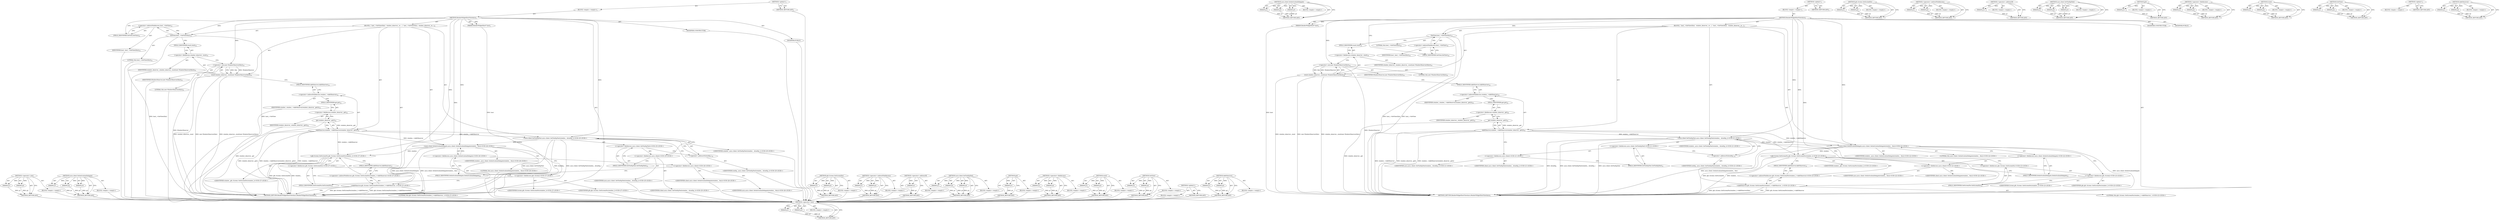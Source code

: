 digraph "AddObserver" {
vulnerable_106 [label=<(METHOD,&lt;operator&gt;.new)>];
vulnerable_107 [label=<(PARAM,p1)>];
vulnerable_108 [label=<(PARAM,p2)>];
vulnerable_109 [label=<(BLOCK,&lt;empty&gt;,&lt;empty&gt;)>];
vulnerable_110 [label=<(METHOD_RETURN,ANY)>];
vulnerable_130 [label=<(METHOD,aura.client.SetActivationDelegate)>];
vulnerable_131 [label=<(PARAM,p1)>];
vulnerable_132 [label=<(PARAM,p2)>];
vulnerable_133 [label=<(PARAM,p3)>];
vulnerable_134 [label=<(BLOCK,&lt;empty&gt;,&lt;empty&gt;)>];
vulnerable_135 [label=<(METHOD_RETURN,ANY)>];
vulnerable_6 [label=<(METHOD,&lt;global&gt;)<SUB>1</SUB>>];
vulnerable_7 [label=<(BLOCK,&lt;empty&gt;,&lt;empty&gt;)<SUB>1</SUB>>];
vulnerable_8 [label=<(METHOD,RenderWidgetHostViewAura)<SUB>1</SUB>>];
vulnerable_9 [label=<(PARAM,RenderWidgetHost* host)<SUB>1</SUB>>];
vulnerable_10 [label=<(BLOCK,{
  host_-&gt;SetView(this);
  window_observer_.re...,{
  host_-&gt;SetView(this);
  window_observer_.re...)<SUB>21</SUB>>];
vulnerable_11 [label=<(SetView,host_-&gt;SetView(this))<SUB>22</SUB>>];
vulnerable_12 [label=<(&lt;operator&gt;.indirectFieldAccess,host_-&gt;SetView)<SUB>22</SUB>>];
vulnerable_13 [label=<(IDENTIFIER,host_,host_-&gt;SetView(this))<SUB>22</SUB>>];
vulnerable_14 [label=<(FIELD_IDENTIFIER,SetView,SetView)<SUB>22</SUB>>];
vulnerable_15 [label=<(LITERAL,this,host_-&gt;SetView(this))<SUB>22</SUB>>];
vulnerable_16 [label=<(reset,window_observer_.reset(new WindowObserver(this)))<SUB>23</SUB>>];
vulnerable_17 [label=<(&lt;operator&gt;.fieldAccess,window_observer_.reset)<SUB>23</SUB>>];
vulnerable_18 [label=<(IDENTIFIER,window_observer_,window_observer_.reset(new WindowObserver(this)))<SUB>23</SUB>>];
vulnerable_19 [label=<(FIELD_IDENTIFIER,reset,reset)<SUB>23</SUB>>];
vulnerable_20 [label=<(&lt;operator&gt;.new,new WindowObserver(this))<SUB>23</SUB>>];
vulnerable_21 [label=<(IDENTIFIER,WindowObserver,new WindowObserver(this))<SUB>23</SUB>>];
vulnerable_22 [label=<(LITERAL,this,new WindowObserver(this))<SUB>23</SUB>>];
vulnerable_23 [label=<(AddObserver,window_-&gt;AddObserver(window_observer_.get()))<SUB>24</SUB>>];
vulnerable_24 [label=<(&lt;operator&gt;.indirectFieldAccess,window_-&gt;AddObserver)<SUB>24</SUB>>];
vulnerable_25 [label=<(IDENTIFIER,window_,window_-&gt;AddObserver(window_observer_.get()))<SUB>24</SUB>>];
vulnerable_26 [label=<(FIELD_IDENTIFIER,AddObserver,AddObserver)<SUB>24</SUB>>];
vulnerable_27 [label=<(get,window_observer_.get())<SUB>24</SUB>>];
vulnerable_28 [label=<(&lt;operator&gt;.fieldAccess,window_observer_.get)<SUB>24</SUB>>];
vulnerable_29 [label=<(IDENTIFIER,window_observer_,window_observer_.get())<SUB>24</SUB>>];
vulnerable_30 [label=<(FIELD_IDENTIFIER,get,get)<SUB>24</SUB>>];
vulnerable_31 [label="<(aura.client.SetTooltipText,aura::client::SetTooltipText(window_, &amp;tooltip_))<SUB>25</SUB>>"];
vulnerable_32 [label="<(&lt;operator&gt;.fieldAccess,aura::client::SetTooltipText)<SUB>25</SUB>>"];
vulnerable_33 [label="<(&lt;operator&gt;.fieldAccess,aura::client)<SUB>25</SUB>>"];
vulnerable_34 [label="<(IDENTIFIER,aura,aura::client::SetTooltipText(window_, &amp;tooltip_))<SUB>25</SUB>>"];
vulnerable_35 [label="<(IDENTIFIER,client,aura::client::SetTooltipText(window_, &amp;tooltip_))<SUB>25</SUB>>"];
vulnerable_36 [label=<(FIELD_IDENTIFIER,SetTooltipText,SetTooltipText)<SUB>25</SUB>>];
vulnerable_37 [label="<(IDENTIFIER,window_,aura::client::SetTooltipText(window_, &amp;tooltip_))<SUB>25</SUB>>"];
vulnerable_38 [label=<(&lt;operator&gt;.addressOf,&amp;tooltip_)<SUB>25</SUB>>];
vulnerable_39 [label="<(IDENTIFIER,tooltip_,aura::client::SetTooltipText(window_, &amp;tooltip_))<SUB>25</SUB>>"];
vulnerable_40 [label="<(aura.client.SetActivationDelegate,aura::client::SetActivationDelegate(window_, this))<SUB>26</SUB>>"];
vulnerable_41 [label="<(&lt;operator&gt;.fieldAccess,aura::client::SetActivationDelegate)<SUB>26</SUB>>"];
vulnerable_42 [label="<(&lt;operator&gt;.fieldAccess,aura::client)<SUB>26</SUB>>"];
vulnerable_43 [label="<(IDENTIFIER,aura,aura::client::SetActivationDelegate(window_, this))<SUB>26</SUB>>"];
vulnerable_44 [label="<(IDENTIFIER,client,aura::client::SetActivationDelegate(window_, this))<SUB>26</SUB>>"];
vulnerable_45 [label=<(FIELD_IDENTIFIER,SetActivationDelegate,SetActivationDelegate)<SUB>26</SUB>>];
vulnerable_46 [label="<(IDENTIFIER,window_,aura::client::SetActivationDelegate(window_, this))<SUB>26</SUB>>"];
vulnerable_47 [label="<(LITERAL,this,aura::client::SetActivationDelegate(window_, this))<SUB>26</SUB>>"];
vulnerable_48 [label="<(AddObserver,gfx::Screen::GetScreenFor(window_)-&gt;AddObserver...)<SUB>27</SUB>>"];
vulnerable_49 [label="<(&lt;operator&gt;.indirectFieldAccess,gfx::Screen::GetScreenFor(window_)-&gt;AddObserver)<SUB>27</SUB>>"];
vulnerable_50 [label="<(gfx.Screen.GetScreenFor,gfx::Screen::GetScreenFor(window_))<SUB>27</SUB>>"];
vulnerable_51 [label="<(&lt;operator&gt;.fieldAccess,gfx::Screen::GetScreenFor)<SUB>27</SUB>>"];
vulnerable_52 [label="<(&lt;operator&gt;.fieldAccess,gfx::Screen)<SUB>27</SUB>>"];
vulnerable_53 [label="<(IDENTIFIER,gfx,gfx::Screen::GetScreenFor(window_))<SUB>27</SUB>>"];
vulnerable_54 [label="<(IDENTIFIER,Screen,gfx::Screen::GetScreenFor(window_))<SUB>27</SUB>>"];
vulnerable_55 [label=<(FIELD_IDENTIFIER,GetScreenFor,GetScreenFor)<SUB>27</SUB>>];
vulnerable_56 [label="<(IDENTIFIER,window_,gfx::Screen::GetScreenFor(window_))<SUB>27</SUB>>"];
vulnerable_57 [label=<(FIELD_IDENTIFIER,AddObserver,AddObserver)<SUB>27</SUB>>];
vulnerable_58 [label="<(LITERAL,this,gfx::Screen::GetScreenFor(window_)-&gt;AddObserver...)<SUB>27</SUB>>"];
vulnerable_59 [label=<(MODIFIER,CONSTRUCTOR)>];
vulnerable_60 [label=<(MODIFIER,PUBLIC)>];
vulnerable_61 [label=<(METHOD_RETURN,RenderWidgetHostViewAura.RenderWidgetHostViewAura)<SUB>1</SUB>>];
vulnerable_63 [label=<(METHOD_RETURN,ANY)<SUB>1</SUB>>];
vulnerable_136 [label=<(METHOD,gfx.Screen.GetScreenFor)>];
vulnerable_137 [label=<(PARAM,p1)>];
vulnerable_138 [label=<(PARAM,p2)>];
vulnerable_139 [label=<(BLOCK,&lt;empty&gt;,&lt;empty&gt;)>];
vulnerable_140 [label=<(METHOD_RETURN,ANY)>];
vulnerable_91 [label=<(METHOD,&lt;operator&gt;.indirectFieldAccess)>];
vulnerable_92 [label=<(PARAM,p1)>];
vulnerable_93 [label=<(PARAM,p2)>];
vulnerable_94 [label=<(BLOCK,&lt;empty&gt;,&lt;empty&gt;)>];
vulnerable_95 [label=<(METHOD_RETURN,ANY)>];
vulnerable_126 [label=<(METHOD,&lt;operator&gt;.addressOf)>];
vulnerable_127 [label=<(PARAM,p1)>];
vulnerable_128 [label=<(BLOCK,&lt;empty&gt;,&lt;empty&gt;)>];
vulnerable_129 [label=<(METHOD_RETURN,ANY)>];
vulnerable_120 [label=<(METHOD,aura.client.SetTooltipText)>];
vulnerable_121 [label=<(PARAM,p1)>];
vulnerable_122 [label=<(PARAM,p2)>];
vulnerable_123 [label=<(PARAM,p3)>];
vulnerable_124 [label=<(BLOCK,&lt;empty&gt;,&lt;empty&gt;)>];
vulnerable_125 [label=<(METHOD_RETURN,ANY)>];
vulnerable_116 [label=<(METHOD,get)>];
vulnerable_117 [label=<(PARAM,p1)>];
vulnerable_118 [label=<(BLOCK,&lt;empty&gt;,&lt;empty&gt;)>];
vulnerable_119 [label=<(METHOD_RETURN,ANY)>];
vulnerable_101 [label=<(METHOD,&lt;operator&gt;.fieldAccess)>];
vulnerable_102 [label=<(PARAM,p1)>];
vulnerable_103 [label=<(PARAM,p2)>];
vulnerable_104 [label=<(BLOCK,&lt;empty&gt;,&lt;empty&gt;)>];
vulnerable_105 [label=<(METHOD_RETURN,ANY)>];
vulnerable_96 [label=<(METHOD,reset)>];
vulnerable_97 [label=<(PARAM,p1)>];
vulnerable_98 [label=<(PARAM,p2)>];
vulnerable_99 [label=<(BLOCK,&lt;empty&gt;,&lt;empty&gt;)>];
vulnerable_100 [label=<(METHOD_RETURN,ANY)>];
vulnerable_86 [label=<(METHOD,SetView)>];
vulnerable_87 [label=<(PARAM,p1)>];
vulnerable_88 [label=<(PARAM,p2)>];
vulnerable_89 [label=<(BLOCK,&lt;empty&gt;,&lt;empty&gt;)>];
vulnerable_90 [label=<(METHOD_RETURN,ANY)>];
vulnerable_80 [label=<(METHOD,&lt;global&gt;)<SUB>1</SUB>>];
vulnerable_81 [label=<(BLOCK,&lt;empty&gt;,&lt;empty&gt;)>];
vulnerable_82 [label=<(METHOD_RETURN,ANY)>];
vulnerable_111 [label=<(METHOD,AddObserver)>];
vulnerable_112 [label=<(PARAM,p1)>];
vulnerable_113 [label=<(PARAM,p2)>];
vulnerable_114 [label=<(BLOCK,&lt;empty&gt;,&lt;empty&gt;)>];
vulnerable_115 [label=<(METHOD_RETURN,ANY)>];
fixed_106 [label=<(METHOD,&lt;operator&gt;.new)>];
fixed_107 [label=<(PARAM,p1)>];
fixed_108 [label=<(PARAM,p2)>];
fixed_109 [label=<(BLOCK,&lt;empty&gt;,&lt;empty&gt;)>];
fixed_110 [label=<(METHOD_RETURN,ANY)>];
fixed_130 [label=<(METHOD,aura.client.SetActivationDelegate)>];
fixed_131 [label=<(PARAM,p1)>];
fixed_132 [label=<(PARAM,p2)>];
fixed_133 [label=<(PARAM,p3)>];
fixed_134 [label=<(BLOCK,&lt;empty&gt;,&lt;empty&gt;)>];
fixed_135 [label=<(METHOD_RETURN,ANY)>];
fixed_6 [label=<(METHOD,&lt;global&gt;)<SUB>1</SUB>>];
fixed_7 [label=<(BLOCK,&lt;empty&gt;,&lt;empty&gt;)<SUB>1</SUB>>];
fixed_8 [label=<(METHOD,RenderWidgetHostViewAura)<SUB>1</SUB>>];
fixed_9 [label=<(PARAM,RenderWidgetHost* host)<SUB>1</SUB>>];
fixed_10 [label=<(BLOCK,{
  host_-&gt;SetView(this);
  window_observer_.re...,{
  host_-&gt;SetView(this);
  window_observer_.re...)<SUB>17</SUB>>];
fixed_11 [label=<(SetView,host_-&gt;SetView(this))<SUB>18</SUB>>];
fixed_12 [label=<(&lt;operator&gt;.indirectFieldAccess,host_-&gt;SetView)<SUB>18</SUB>>];
fixed_13 [label=<(IDENTIFIER,host_,host_-&gt;SetView(this))<SUB>18</SUB>>];
fixed_14 [label=<(FIELD_IDENTIFIER,SetView,SetView)<SUB>18</SUB>>];
fixed_15 [label=<(LITERAL,this,host_-&gt;SetView(this))<SUB>18</SUB>>];
fixed_16 [label=<(reset,window_observer_.reset(new WindowObserver(this)))<SUB>19</SUB>>];
fixed_17 [label=<(&lt;operator&gt;.fieldAccess,window_observer_.reset)<SUB>19</SUB>>];
fixed_18 [label=<(IDENTIFIER,window_observer_,window_observer_.reset(new WindowObserver(this)))<SUB>19</SUB>>];
fixed_19 [label=<(FIELD_IDENTIFIER,reset,reset)<SUB>19</SUB>>];
fixed_20 [label=<(&lt;operator&gt;.new,new WindowObserver(this))<SUB>19</SUB>>];
fixed_21 [label=<(IDENTIFIER,WindowObserver,new WindowObserver(this))<SUB>19</SUB>>];
fixed_22 [label=<(LITERAL,this,new WindowObserver(this))<SUB>19</SUB>>];
fixed_23 [label=<(AddObserver,window_-&gt;AddObserver(window_observer_.get()))<SUB>20</SUB>>];
fixed_24 [label=<(&lt;operator&gt;.indirectFieldAccess,window_-&gt;AddObserver)<SUB>20</SUB>>];
fixed_25 [label=<(IDENTIFIER,window_,window_-&gt;AddObserver(window_observer_.get()))<SUB>20</SUB>>];
fixed_26 [label=<(FIELD_IDENTIFIER,AddObserver,AddObserver)<SUB>20</SUB>>];
fixed_27 [label=<(get,window_observer_.get())<SUB>20</SUB>>];
fixed_28 [label=<(&lt;operator&gt;.fieldAccess,window_observer_.get)<SUB>20</SUB>>];
fixed_29 [label=<(IDENTIFIER,window_observer_,window_observer_.get())<SUB>20</SUB>>];
fixed_30 [label=<(FIELD_IDENTIFIER,get,get)<SUB>20</SUB>>];
fixed_31 [label="<(aura.client.SetTooltipText,aura::client::SetTooltipText(window_, &amp;tooltip_))<SUB>21</SUB>>"];
fixed_32 [label="<(&lt;operator&gt;.fieldAccess,aura::client::SetTooltipText)<SUB>21</SUB>>"];
fixed_33 [label="<(&lt;operator&gt;.fieldAccess,aura::client)<SUB>21</SUB>>"];
fixed_34 [label="<(IDENTIFIER,aura,aura::client::SetTooltipText(window_, &amp;tooltip_))<SUB>21</SUB>>"];
fixed_35 [label="<(IDENTIFIER,client,aura::client::SetTooltipText(window_, &amp;tooltip_))<SUB>21</SUB>>"];
fixed_36 [label=<(FIELD_IDENTIFIER,SetTooltipText,SetTooltipText)<SUB>21</SUB>>];
fixed_37 [label="<(IDENTIFIER,window_,aura::client::SetTooltipText(window_, &amp;tooltip_))<SUB>21</SUB>>"];
fixed_38 [label=<(&lt;operator&gt;.addressOf,&amp;tooltip_)<SUB>21</SUB>>];
fixed_39 [label="<(IDENTIFIER,tooltip_,aura::client::SetTooltipText(window_, &amp;tooltip_))<SUB>21</SUB>>"];
fixed_40 [label="<(aura.client.SetActivationDelegate,aura::client::SetActivationDelegate(window_, this))<SUB>22</SUB>>"];
fixed_41 [label="<(&lt;operator&gt;.fieldAccess,aura::client::SetActivationDelegate)<SUB>22</SUB>>"];
fixed_42 [label="<(&lt;operator&gt;.fieldAccess,aura::client)<SUB>22</SUB>>"];
fixed_43 [label="<(IDENTIFIER,aura,aura::client::SetActivationDelegate(window_, this))<SUB>22</SUB>>"];
fixed_44 [label="<(IDENTIFIER,client,aura::client::SetActivationDelegate(window_, this))<SUB>22</SUB>>"];
fixed_45 [label=<(FIELD_IDENTIFIER,SetActivationDelegate,SetActivationDelegate)<SUB>22</SUB>>];
fixed_46 [label="<(IDENTIFIER,window_,aura::client::SetActivationDelegate(window_, this))<SUB>22</SUB>>"];
fixed_47 [label="<(LITERAL,this,aura::client::SetActivationDelegate(window_, this))<SUB>22</SUB>>"];
fixed_48 [label="<(AddObserver,gfx::Screen::GetScreenFor(window_)-&gt;AddObserver...)<SUB>23</SUB>>"];
fixed_49 [label="<(&lt;operator&gt;.indirectFieldAccess,gfx::Screen::GetScreenFor(window_)-&gt;AddObserver)<SUB>23</SUB>>"];
fixed_50 [label="<(gfx.Screen.GetScreenFor,gfx::Screen::GetScreenFor(window_))<SUB>23</SUB>>"];
fixed_51 [label="<(&lt;operator&gt;.fieldAccess,gfx::Screen::GetScreenFor)<SUB>23</SUB>>"];
fixed_52 [label="<(&lt;operator&gt;.fieldAccess,gfx::Screen)<SUB>23</SUB>>"];
fixed_53 [label="<(IDENTIFIER,gfx,gfx::Screen::GetScreenFor(window_))<SUB>23</SUB>>"];
fixed_54 [label="<(IDENTIFIER,Screen,gfx::Screen::GetScreenFor(window_))<SUB>23</SUB>>"];
fixed_55 [label=<(FIELD_IDENTIFIER,GetScreenFor,GetScreenFor)<SUB>23</SUB>>];
fixed_56 [label="<(IDENTIFIER,window_,gfx::Screen::GetScreenFor(window_))<SUB>23</SUB>>"];
fixed_57 [label=<(FIELD_IDENTIFIER,AddObserver,AddObserver)<SUB>23</SUB>>];
fixed_58 [label="<(LITERAL,this,gfx::Screen::GetScreenFor(window_)-&gt;AddObserver...)<SUB>23</SUB>>"];
fixed_59 [label=<(MODIFIER,CONSTRUCTOR)>];
fixed_60 [label=<(MODIFIER,PUBLIC)>];
fixed_61 [label=<(METHOD_RETURN,RenderWidgetHostViewAura.RenderWidgetHostViewAura)<SUB>1</SUB>>];
fixed_63 [label=<(METHOD_RETURN,ANY)<SUB>1</SUB>>];
fixed_136 [label=<(METHOD,gfx.Screen.GetScreenFor)>];
fixed_137 [label=<(PARAM,p1)>];
fixed_138 [label=<(PARAM,p2)>];
fixed_139 [label=<(BLOCK,&lt;empty&gt;,&lt;empty&gt;)>];
fixed_140 [label=<(METHOD_RETURN,ANY)>];
fixed_91 [label=<(METHOD,&lt;operator&gt;.indirectFieldAccess)>];
fixed_92 [label=<(PARAM,p1)>];
fixed_93 [label=<(PARAM,p2)>];
fixed_94 [label=<(BLOCK,&lt;empty&gt;,&lt;empty&gt;)>];
fixed_95 [label=<(METHOD_RETURN,ANY)>];
fixed_126 [label=<(METHOD,&lt;operator&gt;.addressOf)>];
fixed_127 [label=<(PARAM,p1)>];
fixed_128 [label=<(BLOCK,&lt;empty&gt;,&lt;empty&gt;)>];
fixed_129 [label=<(METHOD_RETURN,ANY)>];
fixed_120 [label=<(METHOD,aura.client.SetTooltipText)>];
fixed_121 [label=<(PARAM,p1)>];
fixed_122 [label=<(PARAM,p2)>];
fixed_123 [label=<(PARAM,p3)>];
fixed_124 [label=<(BLOCK,&lt;empty&gt;,&lt;empty&gt;)>];
fixed_125 [label=<(METHOD_RETURN,ANY)>];
fixed_116 [label=<(METHOD,get)>];
fixed_117 [label=<(PARAM,p1)>];
fixed_118 [label=<(BLOCK,&lt;empty&gt;,&lt;empty&gt;)>];
fixed_119 [label=<(METHOD_RETURN,ANY)>];
fixed_101 [label=<(METHOD,&lt;operator&gt;.fieldAccess)>];
fixed_102 [label=<(PARAM,p1)>];
fixed_103 [label=<(PARAM,p2)>];
fixed_104 [label=<(BLOCK,&lt;empty&gt;,&lt;empty&gt;)>];
fixed_105 [label=<(METHOD_RETURN,ANY)>];
fixed_96 [label=<(METHOD,reset)>];
fixed_97 [label=<(PARAM,p1)>];
fixed_98 [label=<(PARAM,p2)>];
fixed_99 [label=<(BLOCK,&lt;empty&gt;,&lt;empty&gt;)>];
fixed_100 [label=<(METHOD_RETURN,ANY)>];
fixed_86 [label=<(METHOD,SetView)>];
fixed_87 [label=<(PARAM,p1)>];
fixed_88 [label=<(PARAM,p2)>];
fixed_89 [label=<(BLOCK,&lt;empty&gt;,&lt;empty&gt;)>];
fixed_90 [label=<(METHOD_RETURN,ANY)>];
fixed_80 [label=<(METHOD,&lt;global&gt;)<SUB>1</SUB>>];
fixed_81 [label=<(BLOCK,&lt;empty&gt;,&lt;empty&gt;)>];
fixed_82 [label=<(METHOD_RETURN,ANY)>];
fixed_111 [label=<(METHOD,AddObserver)>];
fixed_112 [label=<(PARAM,p1)>];
fixed_113 [label=<(PARAM,p2)>];
fixed_114 [label=<(BLOCK,&lt;empty&gt;,&lt;empty&gt;)>];
fixed_115 [label=<(METHOD_RETURN,ANY)>];
vulnerable_106 -> vulnerable_107  [key=0, label="AST: "];
vulnerable_106 -> vulnerable_107  [key=1, label="DDG: "];
vulnerable_106 -> vulnerable_109  [key=0, label="AST: "];
vulnerable_106 -> vulnerable_108  [key=0, label="AST: "];
vulnerable_106 -> vulnerable_108  [key=1, label="DDG: "];
vulnerable_106 -> vulnerable_110  [key=0, label="AST: "];
vulnerable_106 -> vulnerable_110  [key=1, label="CFG: "];
vulnerable_107 -> vulnerable_110  [key=0, label="DDG: p1"];
vulnerable_108 -> vulnerable_110  [key=0, label="DDG: p2"];
vulnerable_109 -> fixed_106  [key=0];
vulnerable_110 -> fixed_106  [key=0];
vulnerable_130 -> vulnerable_131  [key=0, label="AST: "];
vulnerable_130 -> vulnerable_131  [key=1, label="DDG: "];
vulnerable_130 -> vulnerable_134  [key=0, label="AST: "];
vulnerable_130 -> vulnerable_132  [key=0, label="AST: "];
vulnerable_130 -> vulnerable_132  [key=1, label="DDG: "];
vulnerable_130 -> vulnerable_135  [key=0, label="AST: "];
vulnerable_130 -> vulnerable_135  [key=1, label="CFG: "];
vulnerable_130 -> vulnerable_133  [key=0, label="AST: "];
vulnerable_130 -> vulnerable_133  [key=1, label="DDG: "];
vulnerable_131 -> vulnerable_135  [key=0, label="DDG: p1"];
vulnerable_132 -> vulnerable_135  [key=0, label="DDG: p2"];
vulnerable_133 -> vulnerable_135  [key=0, label="DDG: p3"];
vulnerable_134 -> fixed_106  [key=0];
vulnerable_135 -> fixed_106  [key=0];
vulnerable_6 -> vulnerable_7  [key=0, label="AST: "];
vulnerable_6 -> vulnerable_63  [key=0, label="AST: "];
vulnerable_6 -> vulnerable_63  [key=1, label="CFG: "];
vulnerable_7 -> vulnerable_8  [key=0, label="AST: "];
vulnerable_8 -> vulnerable_9  [key=0, label="AST: "];
vulnerable_8 -> vulnerable_9  [key=1, label="DDG: "];
vulnerable_8 -> vulnerable_10  [key=0, label="AST: "];
vulnerable_8 -> vulnerable_59  [key=0, label="AST: "];
vulnerable_8 -> vulnerable_60  [key=0, label="AST: "];
vulnerable_8 -> vulnerable_61  [key=0, label="AST: "];
vulnerable_8 -> vulnerable_14  [key=0, label="CFG: "];
vulnerable_8 -> vulnerable_11  [key=0, label="DDG: "];
vulnerable_8 -> vulnerable_31  [key=0, label="DDG: "];
vulnerable_8 -> vulnerable_40  [key=0, label="DDG: "];
vulnerable_8 -> vulnerable_48  [key=0, label="DDG: "];
vulnerable_8 -> vulnerable_20  [key=0, label="DDG: "];
vulnerable_8 -> vulnerable_50  [key=0, label="DDG: "];
vulnerable_9 -> vulnerable_61  [key=0, label="DDG: host"];
vulnerable_10 -> vulnerable_11  [key=0, label="AST: "];
vulnerable_10 -> vulnerable_16  [key=0, label="AST: "];
vulnerable_10 -> vulnerable_23  [key=0, label="AST: "];
vulnerable_10 -> vulnerable_31  [key=0, label="AST: "];
vulnerable_10 -> vulnerable_40  [key=0, label="AST: "];
vulnerable_10 -> vulnerable_48  [key=0, label="AST: "];
vulnerable_11 -> vulnerable_12  [key=0, label="AST: "];
vulnerable_11 -> vulnerable_15  [key=0, label="AST: "];
vulnerable_11 -> vulnerable_19  [key=0, label="CFG: "];
vulnerable_11 -> vulnerable_61  [key=0, label="DDG: host_-&gt;SetView"];
vulnerable_11 -> vulnerable_61  [key=1, label="DDG: host_-&gt;SetView(this)"];
vulnerable_12 -> vulnerable_13  [key=0, label="AST: "];
vulnerable_12 -> vulnerable_14  [key=0, label="AST: "];
vulnerable_12 -> vulnerable_11  [key=0, label="CFG: "];
vulnerable_13 -> fixed_106  [key=0];
vulnerable_14 -> vulnerable_12  [key=0, label="CFG: "];
vulnerable_15 -> fixed_106  [key=0];
vulnerable_16 -> vulnerable_17  [key=0, label="AST: "];
vulnerable_16 -> vulnerable_20  [key=0, label="AST: "];
vulnerable_16 -> vulnerable_26  [key=0, label="CFG: "];
vulnerable_16 -> vulnerable_61  [key=0, label="DDG: window_observer_.reset"];
vulnerable_16 -> vulnerable_61  [key=1, label="DDG: new WindowObserver(this)"];
vulnerable_16 -> vulnerable_61  [key=2, label="DDG: window_observer_.reset(new WindowObserver(this))"];
vulnerable_17 -> vulnerable_18  [key=0, label="AST: "];
vulnerable_17 -> vulnerable_19  [key=0, label="AST: "];
vulnerable_17 -> vulnerable_20  [key=0, label="CFG: "];
vulnerable_18 -> fixed_106  [key=0];
vulnerable_19 -> vulnerable_17  [key=0, label="CFG: "];
vulnerable_20 -> vulnerable_21  [key=0, label="AST: "];
vulnerable_20 -> vulnerable_22  [key=0, label="AST: "];
vulnerable_20 -> vulnerable_16  [key=0, label="CFG: "];
vulnerable_20 -> vulnerable_16  [key=1, label="DDG: WindowObserver"];
vulnerable_20 -> vulnerable_16  [key=2, label="DDG: this"];
vulnerable_20 -> vulnerable_61  [key=0, label="DDG: WindowObserver"];
vulnerable_21 -> fixed_106  [key=0];
vulnerable_22 -> fixed_106  [key=0];
vulnerable_23 -> vulnerable_24  [key=0, label="AST: "];
vulnerable_23 -> vulnerable_27  [key=0, label="AST: "];
vulnerable_23 -> vulnerable_33  [key=0, label="CFG: "];
vulnerable_23 -> vulnerable_61  [key=0, label="DDG: window_-&gt;AddObserver"];
vulnerable_23 -> vulnerable_61  [key=1, label="DDG: window_observer_.get()"];
vulnerable_23 -> vulnerable_61  [key=2, label="DDG: window_-&gt;AddObserver(window_observer_.get())"];
vulnerable_23 -> vulnerable_31  [key=0, label="DDG: window_-&gt;AddObserver"];
vulnerable_23 -> vulnerable_40  [key=0, label="DDG: window_-&gt;AddObserver"];
vulnerable_23 -> vulnerable_50  [key=0, label="DDG: window_-&gt;AddObserver"];
vulnerable_24 -> vulnerable_25  [key=0, label="AST: "];
vulnerable_24 -> vulnerable_26  [key=0, label="AST: "];
vulnerable_24 -> vulnerable_30  [key=0, label="CFG: "];
vulnerable_25 -> fixed_106  [key=0];
vulnerable_26 -> vulnerable_24  [key=0, label="CFG: "];
vulnerable_27 -> vulnerable_28  [key=0, label="AST: "];
vulnerable_27 -> vulnerable_23  [key=0, label="CFG: "];
vulnerable_27 -> vulnerable_23  [key=1, label="DDG: window_observer_.get"];
vulnerable_27 -> vulnerable_61  [key=0, label="DDG: window_observer_.get"];
vulnerable_28 -> vulnerable_29  [key=0, label="AST: "];
vulnerable_28 -> vulnerable_30  [key=0, label="AST: "];
vulnerable_28 -> vulnerable_27  [key=0, label="CFG: "];
vulnerable_29 -> fixed_106  [key=0];
vulnerable_30 -> vulnerable_28  [key=0, label="CFG: "];
vulnerable_31 -> vulnerable_32  [key=0, label="AST: "];
vulnerable_31 -> vulnerable_37  [key=0, label="AST: "];
vulnerable_31 -> vulnerable_38  [key=0, label="AST: "];
vulnerable_31 -> vulnerable_42  [key=0, label="CFG: "];
vulnerable_31 -> vulnerable_61  [key=0, label="DDG: aura::client::SetTooltipText"];
vulnerable_31 -> vulnerable_61  [key=1, label="DDG: &amp;tooltip_"];
vulnerable_31 -> vulnerable_61  [key=2, label="DDG: aura::client::SetTooltipText(window_, &amp;tooltip_)"];
vulnerable_31 -> vulnerable_40  [key=0, label="DDG: window_"];
vulnerable_32 -> vulnerable_33  [key=0, label="AST: "];
vulnerable_32 -> vulnerable_36  [key=0, label="AST: "];
vulnerable_32 -> vulnerable_38  [key=0, label="CFG: "];
vulnerable_33 -> vulnerable_34  [key=0, label="AST: "];
vulnerable_33 -> vulnerable_35  [key=0, label="AST: "];
vulnerable_33 -> vulnerable_36  [key=0, label="CFG: "];
vulnerable_34 -> fixed_106  [key=0];
vulnerable_35 -> fixed_106  [key=0];
vulnerable_36 -> vulnerable_32  [key=0, label="CFG: "];
vulnerable_37 -> fixed_106  [key=0];
vulnerable_38 -> vulnerable_39  [key=0, label="AST: "];
vulnerable_38 -> vulnerable_31  [key=0, label="CFG: "];
vulnerable_39 -> fixed_106  [key=0];
vulnerable_40 -> vulnerable_41  [key=0, label="AST: "];
vulnerable_40 -> vulnerable_46  [key=0, label="AST: "];
vulnerable_40 -> vulnerable_47  [key=0, label="AST: "];
vulnerable_40 -> vulnerable_52  [key=0, label="CFG: "];
vulnerable_40 -> vulnerable_61  [key=0, label="DDG: aura::client::SetActivationDelegate"];
vulnerable_40 -> vulnerable_61  [key=1, label="DDG: aura::client::SetActivationDelegate(window_, this)"];
vulnerable_40 -> vulnerable_50  [key=0, label="DDG: window_"];
vulnerable_41 -> vulnerable_42  [key=0, label="AST: "];
vulnerable_41 -> vulnerable_45  [key=0, label="AST: "];
vulnerable_41 -> vulnerable_40  [key=0, label="CFG: "];
vulnerable_42 -> vulnerable_43  [key=0, label="AST: "];
vulnerable_42 -> vulnerable_44  [key=0, label="AST: "];
vulnerable_42 -> vulnerable_45  [key=0, label="CFG: "];
vulnerable_43 -> fixed_106  [key=0];
vulnerable_44 -> fixed_106  [key=0];
vulnerable_45 -> vulnerable_41  [key=0, label="CFG: "];
vulnerable_46 -> fixed_106  [key=0];
vulnerable_47 -> fixed_106  [key=0];
vulnerable_48 -> vulnerable_49  [key=0, label="AST: "];
vulnerable_48 -> vulnerable_58  [key=0, label="AST: "];
vulnerable_48 -> vulnerable_61  [key=0, label="CFG: "];
vulnerable_48 -> vulnerable_61  [key=1, label="DDG: gfx::Screen::GetScreenFor(window_)-&gt;AddObserver"];
vulnerable_48 -> vulnerable_61  [key=2, label="DDG: gfx::Screen::GetScreenFor(window_)-&gt;AddObserver(this)"];
vulnerable_49 -> vulnerable_50  [key=0, label="AST: "];
vulnerable_49 -> vulnerable_57  [key=0, label="AST: "];
vulnerable_49 -> vulnerable_48  [key=0, label="CFG: "];
vulnerable_50 -> vulnerable_51  [key=0, label="AST: "];
vulnerable_50 -> vulnerable_56  [key=0, label="AST: "];
vulnerable_50 -> vulnerable_57  [key=0, label="CFG: "];
vulnerable_50 -> vulnerable_61  [key=0, label="DDG: gfx::Screen::GetScreenFor"];
vulnerable_50 -> vulnerable_61  [key=1, label="DDG: window_"];
vulnerable_51 -> vulnerable_52  [key=0, label="AST: "];
vulnerable_51 -> vulnerable_55  [key=0, label="AST: "];
vulnerable_51 -> vulnerable_50  [key=0, label="CFG: "];
vulnerable_52 -> vulnerable_53  [key=0, label="AST: "];
vulnerable_52 -> vulnerable_54  [key=0, label="AST: "];
vulnerable_52 -> vulnerable_55  [key=0, label="CFG: "];
vulnerable_53 -> fixed_106  [key=0];
vulnerable_54 -> fixed_106  [key=0];
vulnerable_55 -> vulnerable_51  [key=0, label="CFG: "];
vulnerable_56 -> fixed_106  [key=0];
vulnerable_57 -> vulnerable_49  [key=0, label="CFG: "];
vulnerable_58 -> fixed_106  [key=0];
vulnerable_59 -> fixed_106  [key=0];
vulnerable_60 -> fixed_106  [key=0];
vulnerable_61 -> fixed_106  [key=0];
vulnerable_63 -> fixed_106  [key=0];
vulnerable_136 -> vulnerable_137  [key=0, label="AST: "];
vulnerable_136 -> vulnerable_137  [key=1, label="DDG: "];
vulnerable_136 -> vulnerable_139  [key=0, label="AST: "];
vulnerable_136 -> vulnerable_138  [key=0, label="AST: "];
vulnerable_136 -> vulnerable_138  [key=1, label="DDG: "];
vulnerable_136 -> vulnerable_140  [key=0, label="AST: "];
vulnerable_136 -> vulnerable_140  [key=1, label="CFG: "];
vulnerable_137 -> vulnerable_140  [key=0, label="DDG: p1"];
vulnerable_138 -> vulnerable_140  [key=0, label="DDG: p2"];
vulnerable_139 -> fixed_106  [key=0];
vulnerable_140 -> fixed_106  [key=0];
vulnerable_91 -> vulnerable_92  [key=0, label="AST: "];
vulnerable_91 -> vulnerable_92  [key=1, label="DDG: "];
vulnerable_91 -> vulnerable_94  [key=0, label="AST: "];
vulnerable_91 -> vulnerable_93  [key=0, label="AST: "];
vulnerable_91 -> vulnerable_93  [key=1, label="DDG: "];
vulnerable_91 -> vulnerable_95  [key=0, label="AST: "];
vulnerable_91 -> vulnerable_95  [key=1, label="CFG: "];
vulnerable_92 -> vulnerable_95  [key=0, label="DDG: p1"];
vulnerable_93 -> vulnerable_95  [key=0, label="DDG: p2"];
vulnerable_94 -> fixed_106  [key=0];
vulnerable_95 -> fixed_106  [key=0];
vulnerable_126 -> vulnerable_127  [key=0, label="AST: "];
vulnerable_126 -> vulnerable_127  [key=1, label="DDG: "];
vulnerable_126 -> vulnerable_128  [key=0, label="AST: "];
vulnerable_126 -> vulnerable_129  [key=0, label="AST: "];
vulnerable_126 -> vulnerable_129  [key=1, label="CFG: "];
vulnerable_127 -> vulnerable_129  [key=0, label="DDG: p1"];
vulnerable_128 -> fixed_106  [key=0];
vulnerable_129 -> fixed_106  [key=0];
vulnerable_120 -> vulnerable_121  [key=0, label="AST: "];
vulnerable_120 -> vulnerable_121  [key=1, label="DDG: "];
vulnerable_120 -> vulnerable_124  [key=0, label="AST: "];
vulnerable_120 -> vulnerable_122  [key=0, label="AST: "];
vulnerable_120 -> vulnerable_122  [key=1, label="DDG: "];
vulnerable_120 -> vulnerable_125  [key=0, label="AST: "];
vulnerable_120 -> vulnerable_125  [key=1, label="CFG: "];
vulnerable_120 -> vulnerable_123  [key=0, label="AST: "];
vulnerable_120 -> vulnerable_123  [key=1, label="DDG: "];
vulnerable_121 -> vulnerable_125  [key=0, label="DDG: p1"];
vulnerable_122 -> vulnerable_125  [key=0, label="DDG: p2"];
vulnerable_123 -> vulnerable_125  [key=0, label="DDG: p3"];
vulnerable_124 -> fixed_106  [key=0];
vulnerable_125 -> fixed_106  [key=0];
vulnerable_116 -> vulnerable_117  [key=0, label="AST: "];
vulnerable_116 -> vulnerable_117  [key=1, label="DDG: "];
vulnerable_116 -> vulnerable_118  [key=0, label="AST: "];
vulnerable_116 -> vulnerable_119  [key=0, label="AST: "];
vulnerable_116 -> vulnerable_119  [key=1, label="CFG: "];
vulnerable_117 -> vulnerable_119  [key=0, label="DDG: p1"];
vulnerable_118 -> fixed_106  [key=0];
vulnerable_119 -> fixed_106  [key=0];
vulnerable_101 -> vulnerable_102  [key=0, label="AST: "];
vulnerable_101 -> vulnerable_102  [key=1, label="DDG: "];
vulnerable_101 -> vulnerable_104  [key=0, label="AST: "];
vulnerable_101 -> vulnerable_103  [key=0, label="AST: "];
vulnerable_101 -> vulnerable_103  [key=1, label="DDG: "];
vulnerable_101 -> vulnerable_105  [key=0, label="AST: "];
vulnerable_101 -> vulnerable_105  [key=1, label="CFG: "];
vulnerable_102 -> vulnerable_105  [key=0, label="DDG: p1"];
vulnerable_103 -> vulnerable_105  [key=0, label="DDG: p2"];
vulnerable_104 -> fixed_106  [key=0];
vulnerable_105 -> fixed_106  [key=0];
vulnerable_96 -> vulnerable_97  [key=0, label="AST: "];
vulnerable_96 -> vulnerable_97  [key=1, label="DDG: "];
vulnerable_96 -> vulnerable_99  [key=0, label="AST: "];
vulnerable_96 -> vulnerable_98  [key=0, label="AST: "];
vulnerable_96 -> vulnerable_98  [key=1, label="DDG: "];
vulnerable_96 -> vulnerable_100  [key=0, label="AST: "];
vulnerable_96 -> vulnerable_100  [key=1, label="CFG: "];
vulnerable_97 -> vulnerable_100  [key=0, label="DDG: p1"];
vulnerable_98 -> vulnerable_100  [key=0, label="DDG: p2"];
vulnerable_99 -> fixed_106  [key=0];
vulnerable_100 -> fixed_106  [key=0];
vulnerable_86 -> vulnerable_87  [key=0, label="AST: "];
vulnerable_86 -> vulnerable_87  [key=1, label="DDG: "];
vulnerable_86 -> vulnerable_89  [key=0, label="AST: "];
vulnerable_86 -> vulnerable_88  [key=0, label="AST: "];
vulnerable_86 -> vulnerable_88  [key=1, label="DDG: "];
vulnerable_86 -> vulnerable_90  [key=0, label="AST: "];
vulnerable_86 -> vulnerable_90  [key=1, label="CFG: "];
vulnerable_87 -> vulnerable_90  [key=0, label="DDG: p1"];
vulnerable_88 -> vulnerable_90  [key=0, label="DDG: p2"];
vulnerable_89 -> fixed_106  [key=0];
vulnerable_90 -> fixed_106  [key=0];
vulnerable_80 -> vulnerable_81  [key=0, label="AST: "];
vulnerable_80 -> vulnerable_82  [key=0, label="AST: "];
vulnerable_80 -> vulnerable_82  [key=1, label="CFG: "];
vulnerable_81 -> fixed_106  [key=0];
vulnerable_82 -> fixed_106  [key=0];
vulnerable_111 -> vulnerable_112  [key=0, label="AST: "];
vulnerable_111 -> vulnerable_112  [key=1, label="DDG: "];
vulnerable_111 -> vulnerable_114  [key=0, label="AST: "];
vulnerable_111 -> vulnerable_113  [key=0, label="AST: "];
vulnerable_111 -> vulnerable_113  [key=1, label="DDG: "];
vulnerable_111 -> vulnerable_115  [key=0, label="AST: "];
vulnerable_111 -> vulnerable_115  [key=1, label="CFG: "];
vulnerable_112 -> vulnerable_115  [key=0, label="DDG: p1"];
vulnerable_113 -> vulnerable_115  [key=0, label="DDG: p2"];
vulnerable_114 -> fixed_106  [key=0];
vulnerable_115 -> fixed_106  [key=0];
fixed_106 -> fixed_107  [key=0, label="AST: "];
fixed_106 -> fixed_107  [key=1, label="DDG: "];
fixed_106 -> fixed_109  [key=0, label="AST: "];
fixed_106 -> fixed_108  [key=0, label="AST: "];
fixed_106 -> fixed_108  [key=1, label="DDG: "];
fixed_106 -> fixed_110  [key=0, label="AST: "];
fixed_106 -> fixed_110  [key=1, label="CFG: "];
fixed_107 -> fixed_110  [key=0, label="DDG: p1"];
fixed_108 -> fixed_110  [key=0, label="DDG: p2"];
fixed_130 -> fixed_131  [key=0, label="AST: "];
fixed_130 -> fixed_131  [key=1, label="DDG: "];
fixed_130 -> fixed_134  [key=0, label="AST: "];
fixed_130 -> fixed_132  [key=0, label="AST: "];
fixed_130 -> fixed_132  [key=1, label="DDG: "];
fixed_130 -> fixed_135  [key=0, label="AST: "];
fixed_130 -> fixed_135  [key=1, label="CFG: "];
fixed_130 -> fixed_133  [key=0, label="AST: "];
fixed_130 -> fixed_133  [key=1, label="DDG: "];
fixed_131 -> fixed_135  [key=0, label="DDG: p1"];
fixed_132 -> fixed_135  [key=0, label="DDG: p2"];
fixed_133 -> fixed_135  [key=0, label="DDG: p3"];
fixed_6 -> fixed_7  [key=0, label="AST: "];
fixed_6 -> fixed_63  [key=0, label="AST: "];
fixed_6 -> fixed_63  [key=1, label="CFG: "];
fixed_7 -> fixed_8  [key=0, label="AST: "];
fixed_8 -> fixed_9  [key=0, label="AST: "];
fixed_8 -> fixed_9  [key=1, label="DDG: "];
fixed_8 -> fixed_10  [key=0, label="AST: "];
fixed_8 -> fixed_59  [key=0, label="AST: "];
fixed_8 -> fixed_60  [key=0, label="AST: "];
fixed_8 -> fixed_61  [key=0, label="AST: "];
fixed_8 -> fixed_14  [key=0, label="CFG: "];
fixed_8 -> fixed_11  [key=0, label="DDG: "];
fixed_8 -> fixed_31  [key=0, label="DDG: "];
fixed_8 -> fixed_40  [key=0, label="DDG: "];
fixed_8 -> fixed_48  [key=0, label="DDG: "];
fixed_8 -> fixed_20  [key=0, label="DDG: "];
fixed_8 -> fixed_50  [key=0, label="DDG: "];
fixed_9 -> fixed_61  [key=0, label="DDG: host"];
fixed_10 -> fixed_11  [key=0, label="AST: "];
fixed_10 -> fixed_16  [key=0, label="AST: "];
fixed_10 -> fixed_23  [key=0, label="AST: "];
fixed_10 -> fixed_31  [key=0, label="AST: "];
fixed_10 -> fixed_40  [key=0, label="AST: "];
fixed_10 -> fixed_48  [key=0, label="AST: "];
fixed_11 -> fixed_12  [key=0, label="AST: "];
fixed_11 -> fixed_15  [key=0, label="AST: "];
fixed_11 -> fixed_19  [key=0, label="CFG: "];
fixed_11 -> fixed_61  [key=0, label="DDG: host_-&gt;SetView"];
fixed_11 -> fixed_61  [key=1, label="DDG: host_-&gt;SetView(this)"];
fixed_12 -> fixed_13  [key=0, label="AST: "];
fixed_12 -> fixed_14  [key=0, label="AST: "];
fixed_12 -> fixed_11  [key=0, label="CFG: "];
fixed_14 -> fixed_12  [key=0, label="CFG: "];
fixed_16 -> fixed_17  [key=0, label="AST: "];
fixed_16 -> fixed_20  [key=0, label="AST: "];
fixed_16 -> fixed_26  [key=0, label="CFG: "];
fixed_16 -> fixed_61  [key=0, label="DDG: window_observer_.reset"];
fixed_16 -> fixed_61  [key=1, label="DDG: new WindowObserver(this)"];
fixed_16 -> fixed_61  [key=2, label="DDG: window_observer_.reset(new WindowObserver(this))"];
fixed_17 -> fixed_18  [key=0, label="AST: "];
fixed_17 -> fixed_19  [key=0, label="AST: "];
fixed_17 -> fixed_20  [key=0, label="CFG: "];
fixed_19 -> fixed_17  [key=0, label="CFG: "];
fixed_20 -> fixed_21  [key=0, label="AST: "];
fixed_20 -> fixed_22  [key=0, label="AST: "];
fixed_20 -> fixed_16  [key=0, label="CFG: "];
fixed_20 -> fixed_16  [key=1, label="DDG: WindowObserver"];
fixed_20 -> fixed_16  [key=2, label="DDG: this"];
fixed_20 -> fixed_61  [key=0, label="DDG: WindowObserver"];
fixed_23 -> fixed_24  [key=0, label="AST: "];
fixed_23 -> fixed_27  [key=0, label="AST: "];
fixed_23 -> fixed_33  [key=0, label="CFG: "];
fixed_23 -> fixed_61  [key=0, label="DDG: window_-&gt;AddObserver"];
fixed_23 -> fixed_61  [key=1, label="DDG: window_observer_.get()"];
fixed_23 -> fixed_61  [key=2, label="DDG: window_-&gt;AddObserver(window_observer_.get())"];
fixed_23 -> fixed_31  [key=0, label="DDG: window_-&gt;AddObserver"];
fixed_23 -> fixed_40  [key=0, label="DDG: window_-&gt;AddObserver"];
fixed_23 -> fixed_50  [key=0, label="DDG: window_-&gt;AddObserver"];
fixed_24 -> fixed_25  [key=0, label="AST: "];
fixed_24 -> fixed_26  [key=0, label="AST: "];
fixed_24 -> fixed_30  [key=0, label="CFG: "];
fixed_26 -> fixed_24  [key=0, label="CFG: "];
fixed_27 -> fixed_28  [key=0, label="AST: "];
fixed_27 -> fixed_23  [key=0, label="CFG: "];
fixed_27 -> fixed_23  [key=1, label="DDG: window_observer_.get"];
fixed_27 -> fixed_61  [key=0, label="DDG: window_observer_.get"];
fixed_28 -> fixed_29  [key=0, label="AST: "];
fixed_28 -> fixed_30  [key=0, label="AST: "];
fixed_28 -> fixed_27  [key=0, label="CFG: "];
fixed_30 -> fixed_28  [key=0, label="CFG: "];
fixed_31 -> fixed_32  [key=0, label="AST: "];
fixed_31 -> fixed_37  [key=0, label="AST: "];
fixed_31 -> fixed_38  [key=0, label="AST: "];
fixed_31 -> fixed_42  [key=0, label="CFG: "];
fixed_31 -> fixed_61  [key=0, label="DDG: aura::client::SetTooltipText"];
fixed_31 -> fixed_61  [key=1, label="DDG: &amp;tooltip_"];
fixed_31 -> fixed_61  [key=2, label="DDG: aura::client::SetTooltipText(window_, &amp;tooltip_)"];
fixed_31 -> fixed_40  [key=0, label="DDG: window_"];
fixed_32 -> fixed_33  [key=0, label="AST: "];
fixed_32 -> fixed_36  [key=0, label="AST: "];
fixed_32 -> fixed_38  [key=0, label="CFG: "];
fixed_33 -> fixed_34  [key=0, label="AST: "];
fixed_33 -> fixed_35  [key=0, label="AST: "];
fixed_33 -> fixed_36  [key=0, label="CFG: "];
fixed_36 -> fixed_32  [key=0, label="CFG: "];
fixed_38 -> fixed_39  [key=0, label="AST: "];
fixed_38 -> fixed_31  [key=0, label="CFG: "];
fixed_40 -> fixed_41  [key=0, label="AST: "];
fixed_40 -> fixed_46  [key=0, label="AST: "];
fixed_40 -> fixed_47  [key=0, label="AST: "];
fixed_40 -> fixed_52  [key=0, label="CFG: "];
fixed_40 -> fixed_61  [key=0, label="DDG: aura::client::SetActivationDelegate"];
fixed_40 -> fixed_61  [key=1, label="DDG: aura::client::SetActivationDelegate(window_, this)"];
fixed_40 -> fixed_50  [key=0, label="DDG: window_"];
fixed_41 -> fixed_42  [key=0, label="AST: "];
fixed_41 -> fixed_45  [key=0, label="AST: "];
fixed_41 -> fixed_40  [key=0, label="CFG: "];
fixed_42 -> fixed_43  [key=0, label="AST: "];
fixed_42 -> fixed_44  [key=0, label="AST: "];
fixed_42 -> fixed_45  [key=0, label="CFG: "];
fixed_45 -> fixed_41  [key=0, label="CFG: "];
fixed_48 -> fixed_49  [key=0, label="AST: "];
fixed_48 -> fixed_58  [key=0, label="AST: "];
fixed_48 -> fixed_61  [key=0, label="CFG: "];
fixed_48 -> fixed_61  [key=1, label="DDG: gfx::Screen::GetScreenFor(window_)-&gt;AddObserver"];
fixed_48 -> fixed_61  [key=2, label="DDG: gfx::Screen::GetScreenFor(window_)-&gt;AddObserver(this)"];
fixed_49 -> fixed_50  [key=0, label="AST: "];
fixed_49 -> fixed_57  [key=0, label="AST: "];
fixed_49 -> fixed_48  [key=0, label="CFG: "];
fixed_50 -> fixed_51  [key=0, label="AST: "];
fixed_50 -> fixed_56  [key=0, label="AST: "];
fixed_50 -> fixed_57  [key=0, label="CFG: "];
fixed_50 -> fixed_61  [key=0, label="DDG: gfx::Screen::GetScreenFor"];
fixed_50 -> fixed_61  [key=1, label="DDG: window_"];
fixed_51 -> fixed_52  [key=0, label="AST: "];
fixed_51 -> fixed_55  [key=0, label="AST: "];
fixed_51 -> fixed_50  [key=0, label="CFG: "];
fixed_52 -> fixed_53  [key=0, label="AST: "];
fixed_52 -> fixed_54  [key=0, label="AST: "];
fixed_52 -> fixed_55  [key=0, label="CFG: "];
fixed_55 -> fixed_51  [key=0, label="CFG: "];
fixed_57 -> fixed_49  [key=0, label="CFG: "];
fixed_136 -> fixed_137  [key=0, label="AST: "];
fixed_136 -> fixed_137  [key=1, label="DDG: "];
fixed_136 -> fixed_139  [key=0, label="AST: "];
fixed_136 -> fixed_138  [key=0, label="AST: "];
fixed_136 -> fixed_138  [key=1, label="DDG: "];
fixed_136 -> fixed_140  [key=0, label="AST: "];
fixed_136 -> fixed_140  [key=1, label="CFG: "];
fixed_137 -> fixed_140  [key=0, label="DDG: p1"];
fixed_138 -> fixed_140  [key=0, label="DDG: p2"];
fixed_91 -> fixed_92  [key=0, label="AST: "];
fixed_91 -> fixed_92  [key=1, label="DDG: "];
fixed_91 -> fixed_94  [key=0, label="AST: "];
fixed_91 -> fixed_93  [key=0, label="AST: "];
fixed_91 -> fixed_93  [key=1, label="DDG: "];
fixed_91 -> fixed_95  [key=0, label="AST: "];
fixed_91 -> fixed_95  [key=1, label="CFG: "];
fixed_92 -> fixed_95  [key=0, label="DDG: p1"];
fixed_93 -> fixed_95  [key=0, label="DDG: p2"];
fixed_126 -> fixed_127  [key=0, label="AST: "];
fixed_126 -> fixed_127  [key=1, label="DDG: "];
fixed_126 -> fixed_128  [key=0, label="AST: "];
fixed_126 -> fixed_129  [key=0, label="AST: "];
fixed_126 -> fixed_129  [key=1, label="CFG: "];
fixed_127 -> fixed_129  [key=0, label="DDG: p1"];
fixed_120 -> fixed_121  [key=0, label="AST: "];
fixed_120 -> fixed_121  [key=1, label="DDG: "];
fixed_120 -> fixed_124  [key=0, label="AST: "];
fixed_120 -> fixed_122  [key=0, label="AST: "];
fixed_120 -> fixed_122  [key=1, label="DDG: "];
fixed_120 -> fixed_125  [key=0, label="AST: "];
fixed_120 -> fixed_125  [key=1, label="CFG: "];
fixed_120 -> fixed_123  [key=0, label="AST: "];
fixed_120 -> fixed_123  [key=1, label="DDG: "];
fixed_121 -> fixed_125  [key=0, label="DDG: p1"];
fixed_122 -> fixed_125  [key=0, label="DDG: p2"];
fixed_123 -> fixed_125  [key=0, label="DDG: p3"];
fixed_116 -> fixed_117  [key=0, label="AST: "];
fixed_116 -> fixed_117  [key=1, label="DDG: "];
fixed_116 -> fixed_118  [key=0, label="AST: "];
fixed_116 -> fixed_119  [key=0, label="AST: "];
fixed_116 -> fixed_119  [key=1, label="CFG: "];
fixed_117 -> fixed_119  [key=0, label="DDG: p1"];
fixed_101 -> fixed_102  [key=0, label="AST: "];
fixed_101 -> fixed_102  [key=1, label="DDG: "];
fixed_101 -> fixed_104  [key=0, label="AST: "];
fixed_101 -> fixed_103  [key=0, label="AST: "];
fixed_101 -> fixed_103  [key=1, label="DDG: "];
fixed_101 -> fixed_105  [key=0, label="AST: "];
fixed_101 -> fixed_105  [key=1, label="CFG: "];
fixed_102 -> fixed_105  [key=0, label="DDG: p1"];
fixed_103 -> fixed_105  [key=0, label="DDG: p2"];
fixed_96 -> fixed_97  [key=0, label="AST: "];
fixed_96 -> fixed_97  [key=1, label="DDG: "];
fixed_96 -> fixed_99  [key=0, label="AST: "];
fixed_96 -> fixed_98  [key=0, label="AST: "];
fixed_96 -> fixed_98  [key=1, label="DDG: "];
fixed_96 -> fixed_100  [key=0, label="AST: "];
fixed_96 -> fixed_100  [key=1, label="CFG: "];
fixed_97 -> fixed_100  [key=0, label="DDG: p1"];
fixed_98 -> fixed_100  [key=0, label="DDG: p2"];
fixed_86 -> fixed_87  [key=0, label="AST: "];
fixed_86 -> fixed_87  [key=1, label="DDG: "];
fixed_86 -> fixed_89  [key=0, label="AST: "];
fixed_86 -> fixed_88  [key=0, label="AST: "];
fixed_86 -> fixed_88  [key=1, label="DDG: "];
fixed_86 -> fixed_90  [key=0, label="AST: "];
fixed_86 -> fixed_90  [key=1, label="CFG: "];
fixed_87 -> fixed_90  [key=0, label="DDG: p1"];
fixed_88 -> fixed_90  [key=0, label="DDG: p2"];
fixed_80 -> fixed_81  [key=0, label="AST: "];
fixed_80 -> fixed_82  [key=0, label="AST: "];
fixed_80 -> fixed_82  [key=1, label="CFG: "];
fixed_111 -> fixed_112  [key=0, label="AST: "];
fixed_111 -> fixed_112  [key=1, label="DDG: "];
fixed_111 -> fixed_114  [key=0, label="AST: "];
fixed_111 -> fixed_113  [key=0, label="AST: "];
fixed_111 -> fixed_113  [key=1, label="DDG: "];
fixed_111 -> fixed_115  [key=0, label="AST: "];
fixed_111 -> fixed_115  [key=1, label="CFG: "];
fixed_112 -> fixed_115  [key=0, label="DDG: p1"];
fixed_113 -> fixed_115  [key=0, label="DDG: p2"];
}

